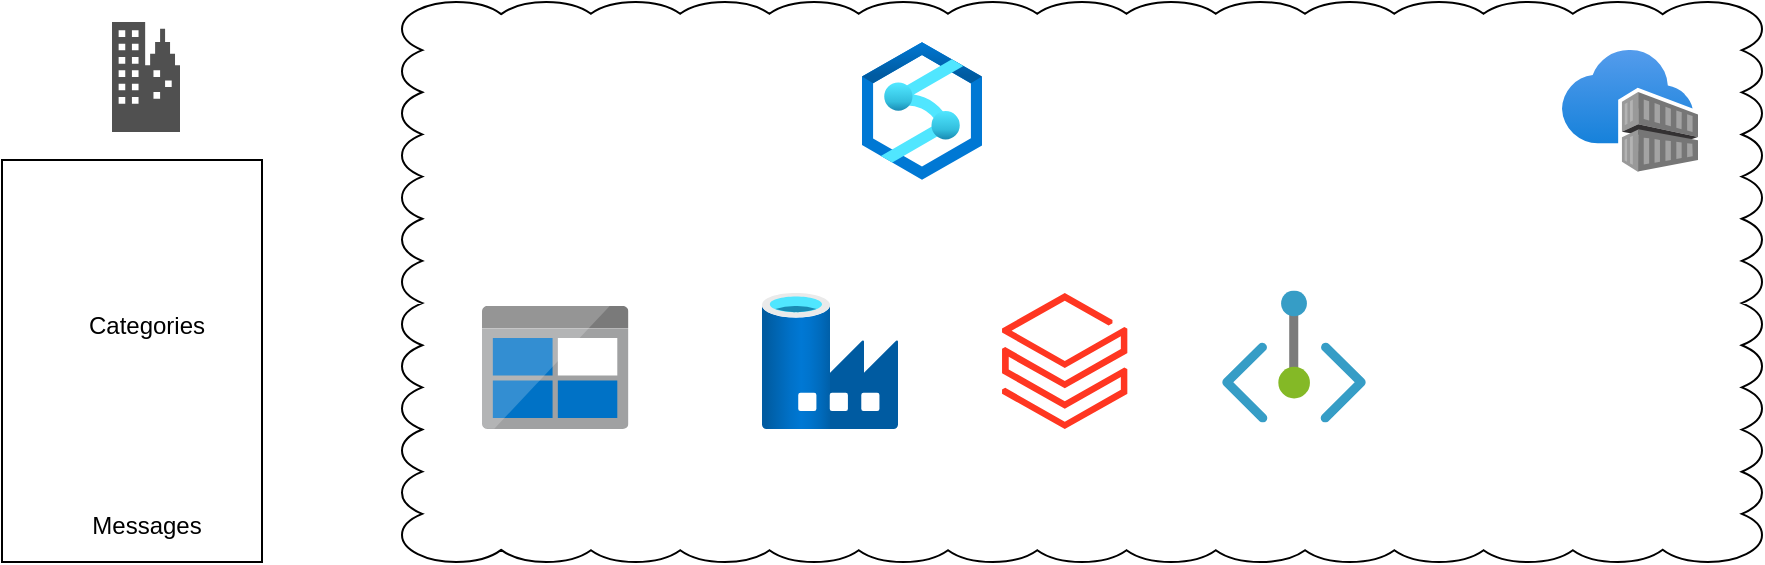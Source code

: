 <mxfile version="21.2.1" type="github">
  <diagram name="Page-1" id="7rYEFgpGdh6-XZGvrTgG">
    <mxGraphModel dx="1184" dy="1171" grid="1" gridSize="10" guides="1" tooltips="1" connect="1" arrows="1" fold="1" page="1" pageScale="1" pageWidth="1100" pageHeight="850" math="0" shadow="0">
      <root>
        <mxCell id="0" />
        <mxCell id="1" parent="0" />
        <mxCell id="pXs0Z-M0KWNpeUsixe3L-3" value="" style="rounded=0;whiteSpace=wrap;html=1;" vertex="1" parent="1">
          <mxGeometry x="40" y="309" width="130" height="201" as="geometry" />
        </mxCell>
        <mxCell id="pXs0Z-M0KWNpeUsixe3L-1" value="Categories" style="shape=image;html=1;verticalAlign=top;verticalLabelPosition=bottom;labelBackgroundColor=#ffffff;imageAspect=0;aspect=fixed;image=https://cdn1.iconfinder.com/data/icons/bootstrap-vol-3/16/filetype-csv-128.png" vertex="1" parent="1">
          <mxGeometry x="88" y="330" width="48" height="48" as="geometry" />
        </mxCell>
        <mxCell id="pXs0Z-M0KWNpeUsixe3L-2" value="Messages" style="shape=image;html=1;verticalAlign=top;verticalLabelPosition=bottom;labelBackgroundColor=#ffffff;imageAspect=0;aspect=fixed;image=https://cdn1.iconfinder.com/data/icons/bootstrap-vol-3/16/filetype-csv-128.png" vertex="1" parent="1">
          <mxGeometry x="88" y="430" width="48" height="48" as="geometry" />
        </mxCell>
        <mxCell id="pXs0Z-M0KWNpeUsixe3L-4" value="" style="sketch=0;pointerEvents=1;shadow=0;dashed=0;html=1;strokeColor=none;fillColor=#505050;labelPosition=center;verticalLabelPosition=bottom;verticalAlign=top;outlineConnect=0;align=center;shape=mxgraph.office.concepts.on_premises;" vertex="1" parent="1">
          <mxGeometry x="95" y="240" width="34" height="55" as="geometry" />
        </mxCell>
        <mxCell id="pXs0Z-M0KWNpeUsixe3L-5" value="" style="whiteSpace=wrap;html=1;shape=mxgraph.basic.cloud_rect" vertex="1" parent="1">
          <mxGeometry x="240" y="230" width="680" height="280" as="geometry" />
        </mxCell>
        <mxCell id="pXs0Z-M0KWNpeUsixe3L-6" value="" style="image;sketch=0;aspect=fixed;html=1;points=[];align=center;fontSize=12;image=img/lib/mscae/BlobBlock.svg;" vertex="1" parent="1">
          <mxGeometry x="280" y="382" width="73.21" height="61.5" as="geometry" />
        </mxCell>
        <mxCell id="pXs0Z-M0KWNpeUsixe3L-7" value="" style="image;aspect=fixed;html=1;points=[];align=center;fontSize=12;image=img/lib/azure2/databases/Data_Factory.svg;" vertex="1" parent="1">
          <mxGeometry x="420" y="375.5" width="68" height="68" as="geometry" />
        </mxCell>
        <mxCell id="pXs0Z-M0KWNpeUsixe3L-8" value="" style="image;aspect=fixed;html=1;points=[];align=center;fontSize=12;image=img/lib/azure2/analytics/Azure_Databricks.svg;" vertex="1" parent="1">
          <mxGeometry x="540" y="375.5" width="62.8" height="68" as="geometry" />
        </mxCell>
        <mxCell id="pXs0Z-M0KWNpeUsixe3L-9" value="" style="image;aspect=fixed;html=1;points=[];align=center;fontSize=12;image=img/lib/azure2/analytics/Azure_Synapse_Analytics.svg;" vertex="1" parent="1">
          <mxGeometry x="470" y="250" width="60" height="69" as="geometry" />
        </mxCell>
        <mxCell id="pXs0Z-M0KWNpeUsixe3L-10" value="" style="image;aspect=fixed;html=1;points=[];align=center;fontSize=12;image=img/lib/azure2/networking/Private_Endpoint.svg;" vertex="1" parent="1">
          <mxGeometry x="650" y="374.25" width="72" height="66" as="geometry" />
        </mxCell>
        <mxCell id="pXs0Z-M0KWNpeUsixe3L-11" value="" style="image;aspect=fixed;html=1;points=[];align=center;fontSize=12;image=img/lib/azure2/containers/Container_Registries.svg;" vertex="1" parent="1">
          <mxGeometry x="820" y="254" width="68" height="61" as="geometry" />
        </mxCell>
      </root>
    </mxGraphModel>
  </diagram>
</mxfile>
